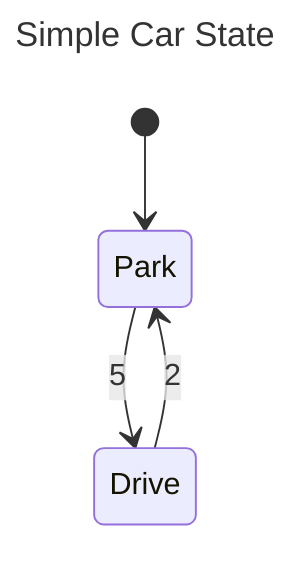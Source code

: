 ---
title: Simple Car State
---
stateDiagram-v2
    [*] --> Park
    Park --> Drive: 5
    Drive --> Park: 2